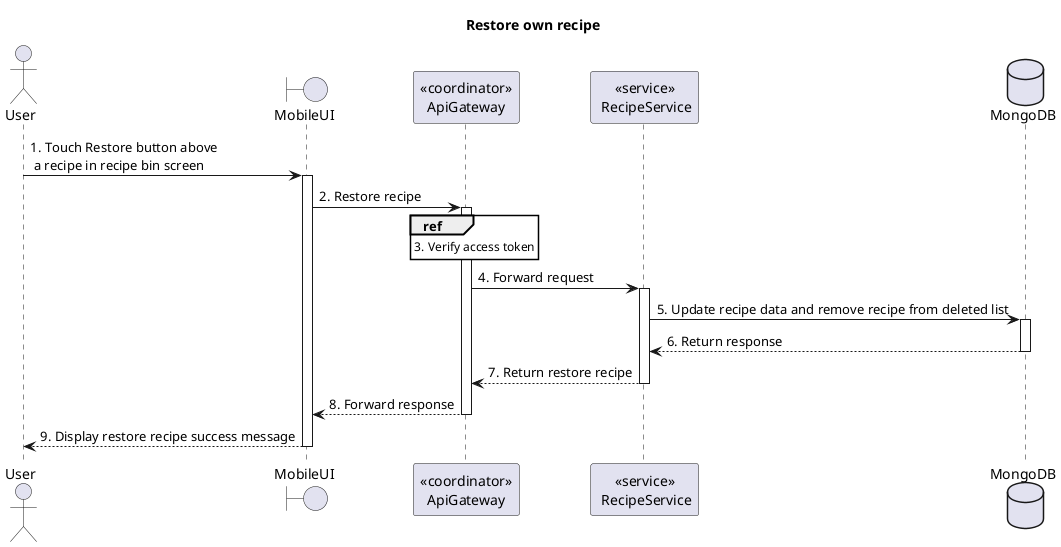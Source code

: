 @startuml Sequence
title "Restore own recipe"
' Style section
<style>
  sequenceDiagram {
    reference {
      BackGroundColor white
    }
}
</style>

actor User
boundary MobileUI 
participant "<<coordinator>>\nApiGateway" as ApiGateway
participant "<<service>>\n RecipeService" as RecipeService
database MongoDB

User -> MobileUI++: 1. Touch Restore button above \n a recipe in recipe bin screen
MobileUI -> ApiGateway++: 2. Restore recipe
ref over ApiGateway: 3. Verify access token
ApiGateway -> RecipeService++: 4. Forward request
RecipeService -> MongoDB++: 5. Update recipe data and remove recipe from deleted list
RecipeService <-- MongoDB--: 6. Return response
ApiGateway <-- RecipeService--: 7. Return restore recipe
MobileUI <-- ApiGateway--: 8. Forward response
User <-- MobileUI--: 9. Display restore recipe success message
@enduml
